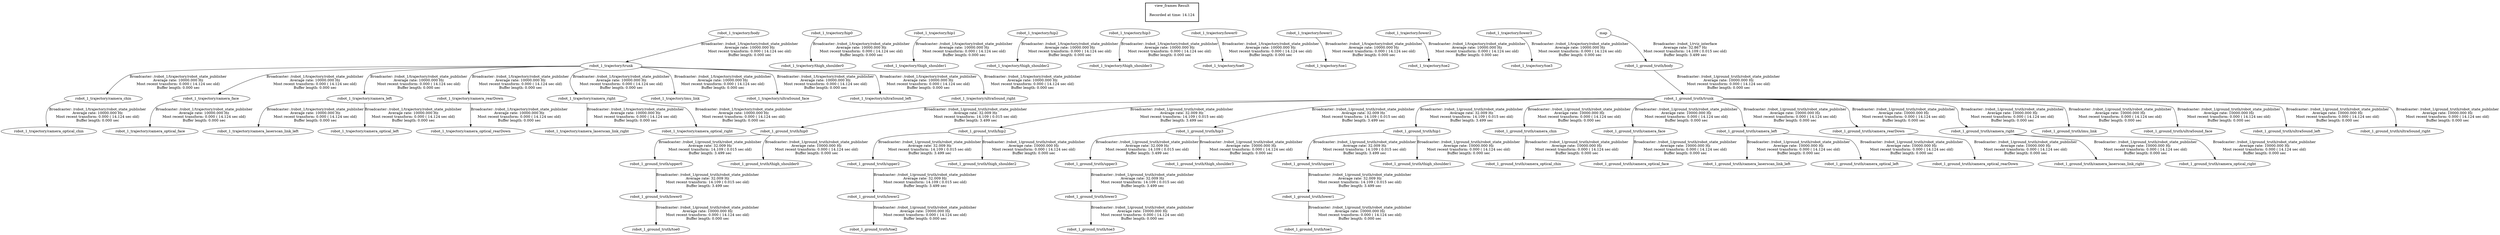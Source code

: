 digraph G {
"robot_1_trajectory/trunk" -> "robot_1_trajectory/camera_chin"[label="Broadcaster: /robot_1/trajectory/robot_state_publisher\nAverage rate: 10000.000 Hz\nMost recent transform: 0.000 ( 14.124 sec old)\nBuffer length: 0.000 sec\n"];
"robot_1_trajectory/body" -> "robot_1_trajectory/trunk"[label="Broadcaster: /robot_1/trajectory/robot_state_publisher\nAverage rate: 10000.000 Hz\nMost recent transform: 0.000 ( 14.124 sec old)\nBuffer length: 0.000 sec\n"];
"robot_1_trajectory/trunk" -> "robot_1_trajectory/camera_face"[label="Broadcaster: /robot_1/trajectory/robot_state_publisher\nAverage rate: 10000.000 Hz\nMost recent transform: 0.000 ( 14.124 sec old)\nBuffer length: 0.000 sec\n"];
"robot_1_trajectory/trunk" -> "robot_1_trajectory/camera_left"[label="Broadcaster: /robot_1/trajectory/robot_state_publisher\nAverage rate: 10000.000 Hz\nMost recent transform: 0.000 ( 14.124 sec old)\nBuffer length: 0.000 sec\n"];
"robot_1_trajectory/trunk" -> "robot_1_trajectory/camera_rearDown"[label="Broadcaster: /robot_1/trajectory/robot_state_publisher\nAverage rate: 10000.000 Hz\nMost recent transform: 0.000 ( 14.124 sec old)\nBuffer length: 0.000 sec\n"];
"robot_1_trajectory/trunk" -> "robot_1_trajectory/camera_right"[label="Broadcaster: /robot_1/trajectory/robot_state_publisher\nAverage rate: 10000.000 Hz\nMost recent transform: 0.000 ( 14.124 sec old)\nBuffer length: 0.000 sec\n"];
"robot_1_trajectory/camera_left" -> "robot_1_trajectory/camera_laserscan_link_left"[label="Broadcaster: /robot_1/trajectory/robot_state_publisher\nAverage rate: 10000.000 Hz\nMost recent transform: 0.000 ( 14.124 sec old)\nBuffer length: 0.000 sec\n"];
"robot_1_trajectory/camera_right" -> "robot_1_trajectory/camera_laserscan_link_right"[label="Broadcaster: /robot_1/trajectory/robot_state_publisher\nAverage rate: 10000.000 Hz\nMost recent transform: 0.000 ( 14.124 sec old)\nBuffer length: 0.000 sec\n"];
"robot_1_trajectory/camera_chin" -> "robot_1_trajectory/camera_optical_chin"[label="Broadcaster: /robot_1/trajectory/robot_state_publisher\nAverage rate: 10000.000 Hz\nMost recent transform: 0.000 ( 14.124 sec old)\nBuffer length: 0.000 sec\n"];
"robot_1_trajectory/camera_face" -> "robot_1_trajectory/camera_optical_face"[label="Broadcaster: /robot_1/trajectory/robot_state_publisher\nAverage rate: 10000.000 Hz\nMost recent transform: 0.000 ( 14.124 sec old)\nBuffer length: 0.000 sec\n"];
"robot_1_trajectory/camera_left" -> "robot_1_trajectory/camera_optical_left"[label="Broadcaster: /robot_1/trajectory/robot_state_publisher\nAverage rate: 10000.000 Hz\nMost recent transform: 0.000 ( 14.124 sec old)\nBuffer length: 0.000 sec\n"];
"robot_1_trajectory/camera_rearDown" -> "robot_1_trajectory/camera_optical_rearDown"[label="Broadcaster: /robot_1/trajectory/robot_state_publisher\nAverage rate: 10000.000 Hz\nMost recent transform: 0.000 ( 14.124 sec old)\nBuffer length: 0.000 sec\n"];
"robot_1_trajectory/camera_right" -> "robot_1_trajectory/camera_optical_right"[label="Broadcaster: /robot_1/trajectory/robot_state_publisher\nAverage rate: 10000.000 Hz\nMost recent transform: 0.000 ( 14.124 sec old)\nBuffer length: 0.000 sec\n"];
"robot_1_trajectory/hip0" -> "robot_1_trajectory/thigh_shoulder0"[label="Broadcaster: /robot_1/trajectory/robot_state_publisher\nAverage rate: 10000.000 Hz\nMost recent transform: 0.000 ( 14.124 sec old)\nBuffer length: 0.000 sec\n"];
"robot_1_trajectory/hip1" -> "robot_1_trajectory/thigh_shoulder1"[label="Broadcaster: /robot_1/trajectory/robot_state_publisher\nAverage rate: 10000.000 Hz\nMost recent transform: 0.000 ( 14.124 sec old)\nBuffer length: 0.000 sec\n"];
"robot_1_trajectory/hip2" -> "robot_1_trajectory/thigh_shoulder2"[label="Broadcaster: /robot_1/trajectory/robot_state_publisher\nAverage rate: 10000.000 Hz\nMost recent transform: 0.000 ( 14.124 sec old)\nBuffer length: 0.000 sec\n"];
"robot_1_trajectory/hip3" -> "robot_1_trajectory/thigh_shoulder3"[label="Broadcaster: /robot_1/trajectory/robot_state_publisher\nAverage rate: 10000.000 Hz\nMost recent transform: 0.000 ( 14.124 sec old)\nBuffer length: 0.000 sec\n"];
"robot_1_trajectory/trunk" -> "robot_1_trajectory/imu_link"[label="Broadcaster: /robot_1/trajectory/robot_state_publisher\nAverage rate: 10000.000 Hz\nMost recent transform: 0.000 ( 14.124 sec old)\nBuffer length: 0.000 sec\n"];
"robot_1_trajectory/lower0" -> "robot_1_trajectory/toe0"[label="Broadcaster: /robot_1/trajectory/robot_state_publisher\nAverage rate: 10000.000 Hz\nMost recent transform: 0.000 ( 14.124 sec old)\nBuffer length: 0.000 sec\n"];
"robot_1_trajectory/lower1" -> "robot_1_trajectory/toe1"[label="Broadcaster: /robot_1/trajectory/robot_state_publisher\nAverage rate: 10000.000 Hz\nMost recent transform: 0.000 ( 14.124 sec old)\nBuffer length: 0.000 sec\n"];
"robot_1_trajectory/lower2" -> "robot_1_trajectory/toe2"[label="Broadcaster: /robot_1/trajectory/robot_state_publisher\nAverage rate: 10000.000 Hz\nMost recent transform: 0.000 ( 14.124 sec old)\nBuffer length: 0.000 sec\n"];
"robot_1_trajectory/lower3" -> "robot_1_trajectory/toe3"[label="Broadcaster: /robot_1/trajectory/robot_state_publisher\nAverage rate: 10000.000 Hz\nMost recent transform: 0.000 ( 14.124 sec old)\nBuffer length: 0.000 sec\n"];
"robot_1_trajectory/trunk" -> "robot_1_trajectory/ultraSound_face"[label="Broadcaster: /robot_1/trajectory/robot_state_publisher\nAverage rate: 10000.000 Hz\nMost recent transform: 0.000 ( 14.124 sec old)\nBuffer length: 0.000 sec\n"];
"robot_1_trajectory/trunk" -> "robot_1_trajectory/ultraSound_left"[label="Broadcaster: /robot_1/trajectory/robot_state_publisher\nAverage rate: 10000.000 Hz\nMost recent transform: 0.000 ( 14.124 sec old)\nBuffer length: 0.000 sec\n"];
"robot_1_trajectory/trunk" -> "robot_1_trajectory/ultraSound_right"[label="Broadcaster: /robot_1/trajectory/robot_state_publisher\nAverage rate: 10000.000 Hz\nMost recent transform: 0.000 ( 14.124 sec old)\nBuffer length: 0.000 sec\n"];
"map" -> "robot_1_ground_truth/body"[label="Broadcaster: /robot_1/rviz_interface\nAverage rate: 32.867 Hz\nMost recent transform: 14.109 ( 0.015 sec old)\nBuffer length: 3.499 sec\n"];
"robot_1_ground_truth/hip0" -> "robot_1_ground_truth/upper0"[label="Broadcaster: /robot_1/ground_truth/robot_state_publisher\nAverage rate: 32.009 Hz\nMost recent transform: 14.109 ( 0.015 sec old)\nBuffer length: 3.499 sec\n"];
"robot_1_ground_truth/trunk" -> "robot_1_ground_truth/hip0"[label="Broadcaster: /robot_1/ground_truth/robot_state_publisher\nAverage rate: 32.009 Hz\nMost recent transform: 14.109 ( 0.015 sec old)\nBuffer length: 3.499 sec\n"];
"robot_1_ground_truth/upper0" -> "robot_1_ground_truth/lower0"[label="Broadcaster: /robot_1/ground_truth/robot_state_publisher\nAverage rate: 32.009 Hz\nMost recent transform: 14.109 ( 0.015 sec old)\nBuffer length: 3.499 sec\n"];
"robot_1_ground_truth/trunk" -> "robot_1_ground_truth/hip2"[label="Broadcaster: /robot_1/ground_truth/robot_state_publisher\nAverage rate: 32.009 Hz\nMost recent transform: 14.109 ( 0.015 sec old)\nBuffer length: 3.499 sec\n"];
"robot_1_ground_truth/body" -> "robot_1_ground_truth/trunk"[label="Broadcaster: /robot_1/ground_truth/robot_state_publisher\nAverage rate: 10000.000 Hz\nMost recent transform: 0.000 ( 14.124 sec old)\nBuffer length: 0.000 sec\n"];
"robot_1_ground_truth/trunk" -> "robot_1_ground_truth/hip3"[label="Broadcaster: /robot_1/ground_truth/robot_state_publisher\nAverage rate: 32.009 Hz\nMost recent transform: 14.109 ( 0.015 sec old)\nBuffer length: 3.499 sec\n"];
"robot_1_ground_truth/hip1" -> "robot_1_ground_truth/upper1"[label="Broadcaster: /robot_1/ground_truth/robot_state_publisher\nAverage rate: 32.009 Hz\nMost recent transform: 14.109 ( 0.015 sec old)\nBuffer length: 3.499 sec\n"];
"robot_1_ground_truth/trunk" -> "robot_1_ground_truth/hip1"[label="Broadcaster: /robot_1/ground_truth/robot_state_publisher\nAverage rate: 32.009 Hz\nMost recent transform: 14.109 ( 0.015 sec old)\nBuffer length: 3.499 sec\n"];
"robot_1_ground_truth/upper1" -> "robot_1_ground_truth/lower1"[label="Broadcaster: /robot_1/ground_truth/robot_state_publisher\nAverage rate: 32.009 Hz\nMost recent transform: 14.109 ( 0.015 sec old)\nBuffer length: 3.499 sec\n"];
"robot_1_ground_truth/hip2" -> "robot_1_ground_truth/upper2"[label="Broadcaster: /robot_1/ground_truth/robot_state_publisher\nAverage rate: 32.009 Hz\nMost recent transform: 14.109 ( 0.015 sec old)\nBuffer length: 3.499 sec\n"];
"robot_1_ground_truth/upper2" -> "robot_1_ground_truth/lower2"[label="Broadcaster: /robot_1/ground_truth/robot_state_publisher\nAverage rate: 32.009 Hz\nMost recent transform: 14.109 ( 0.015 sec old)\nBuffer length: 3.499 sec\n"];
"robot_1_ground_truth/hip3" -> "robot_1_ground_truth/upper3"[label="Broadcaster: /robot_1/ground_truth/robot_state_publisher\nAverage rate: 32.009 Hz\nMost recent transform: 14.109 ( 0.015 sec old)\nBuffer length: 3.499 sec\n"];
"robot_1_ground_truth/upper3" -> "robot_1_ground_truth/lower3"[label="Broadcaster: /robot_1/ground_truth/robot_state_publisher\nAverage rate: 32.009 Hz\nMost recent transform: 14.109 ( 0.015 sec old)\nBuffer length: 3.499 sec\n"];
"robot_1_ground_truth/trunk" -> "robot_1_ground_truth/camera_chin"[label="Broadcaster: /robot_1/ground_truth/robot_state_publisher\nAverage rate: 10000.000 Hz\nMost recent transform: 0.000 ( 14.124 sec old)\nBuffer length: 0.000 sec\n"];
"robot_1_ground_truth/trunk" -> "robot_1_ground_truth/camera_face"[label="Broadcaster: /robot_1/ground_truth/robot_state_publisher\nAverage rate: 10000.000 Hz\nMost recent transform: 0.000 ( 14.124 sec old)\nBuffer length: 0.000 sec\n"];
"robot_1_ground_truth/trunk" -> "robot_1_ground_truth/camera_left"[label="Broadcaster: /robot_1/ground_truth/robot_state_publisher\nAverage rate: 10000.000 Hz\nMost recent transform: 0.000 ( 14.124 sec old)\nBuffer length: 0.000 sec\n"];
"robot_1_ground_truth/trunk" -> "robot_1_ground_truth/camera_rearDown"[label="Broadcaster: /robot_1/ground_truth/robot_state_publisher\nAverage rate: 10000.000 Hz\nMost recent transform: 0.000 ( 14.124 sec old)\nBuffer length: 0.000 sec\n"];
"robot_1_ground_truth/trunk" -> "robot_1_ground_truth/camera_right"[label="Broadcaster: /robot_1/ground_truth/robot_state_publisher\nAverage rate: 10000.000 Hz\nMost recent transform: 0.000 ( 14.124 sec old)\nBuffer length: 0.000 sec\n"];
"robot_1_ground_truth/camera_left" -> "robot_1_ground_truth/camera_laserscan_link_left"[label="Broadcaster: /robot_1/ground_truth/robot_state_publisher\nAverage rate: 10000.000 Hz\nMost recent transform: 0.000 ( 14.124 sec old)\nBuffer length: 0.000 sec\n"];
"robot_1_ground_truth/camera_right" -> "robot_1_ground_truth/camera_laserscan_link_right"[label="Broadcaster: /robot_1/ground_truth/robot_state_publisher\nAverage rate: 10000.000 Hz\nMost recent transform: 0.000 ( 14.124 sec old)\nBuffer length: 0.000 sec\n"];
"robot_1_ground_truth/camera_chin" -> "robot_1_ground_truth/camera_optical_chin"[label="Broadcaster: /robot_1/ground_truth/robot_state_publisher\nAverage rate: 10000.000 Hz\nMost recent transform: 0.000 ( 14.124 sec old)\nBuffer length: 0.000 sec\n"];
"robot_1_ground_truth/camera_face" -> "robot_1_ground_truth/camera_optical_face"[label="Broadcaster: /robot_1/ground_truth/robot_state_publisher\nAverage rate: 10000.000 Hz\nMost recent transform: 0.000 ( 14.124 sec old)\nBuffer length: 0.000 sec\n"];
"robot_1_ground_truth/camera_left" -> "robot_1_ground_truth/camera_optical_left"[label="Broadcaster: /robot_1/ground_truth/robot_state_publisher\nAverage rate: 10000.000 Hz\nMost recent transform: 0.000 ( 14.124 sec old)\nBuffer length: 0.000 sec\n"];
"robot_1_ground_truth/camera_rearDown" -> "robot_1_ground_truth/camera_optical_rearDown"[label="Broadcaster: /robot_1/ground_truth/robot_state_publisher\nAverage rate: 10000.000 Hz\nMost recent transform: 0.000 ( 14.124 sec old)\nBuffer length: 0.000 sec\n"];
"robot_1_ground_truth/camera_right" -> "robot_1_ground_truth/camera_optical_right"[label="Broadcaster: /robot_1/ground_truth/robot_state_publisher\nAverage rate: 10000.000 Hz\nMost recent transform: 0.000 ( 14.124 sec old)\nBuffer length: 0.000 sec\n"];
"robot_1_ground_truth/hip0" -> "robot_1_ground_truth/thigh_shoulder0"[label="Broadcaster: /robot_1/ground_truth/robot_state_publisher\nAverage rate: 10000.000 Hz\nMost recent transform: 0.000 ( 14.124 sec old)\nBuffer length: 0.000 sec\n"];
"robot_1_ground_truth/hip1" -> "robot_1_ground_truth/thigh_shoulder1"[label="Broadcaster: /robot_1/ground_truth/robot_state_publisher\nAverage rate: 10000.000 Hz\nMost recent transform: 0.000 ( 14.124 sec old)\nBuffer length: 0.000 sec\n"];
"robot_1_ground_truth/hip2" -> "robot_1_ground_truth/thigh_shoulder2"[label="Broadcaster: /robot_1/ground_truth/robot_state_publisher\nAverage rate: 10000.000 Hz\nMost recent transform: 0.000 ( 14.124 sec old)\nBuffer length: 0.000 sec\n"];
"robot_1_ground_truth/hip3" -> "robot_1_ground_truth/thigh_shoulder3"[label="Broadcaster: /robot_1/ground_truth/robot_state_publisher\nAverage rate: 10000.000 Hz\nMost recent transform: 0.000 ( 14.124 sec old)\nBuffer length: 0.000 sec\n"];
"robot_1_ground_truth/trunk" -> "robot_1_ground_truth/imu_link"[label="Broadcaster: /robot_1/ground_truth/robot_state_publisher\nAverage rate: 10000.000 Hz\nMost recent transform: 0.000 ( 14.124 sec old)\nBuffer length: 0.000 sec\n"];
"robot_1_ground_truth/lower0" -> "robot_1_ground_truth/toe0"[label="Broadcaster: /robot_1/ground_truth/robot_state_publisher\nAverage rate: 10000.000 Hz\nMost recent transform: 0.000 ( 14.124 sec old)\nBuffer length: 0.000 sec\n"];
"robot_1_ground_truth/lower1" -> "robot_1_ground_truth/toe1"[label="Broadcaster: /robot_1/ground_truth/robot_state_publisher\nAverage rate: 10000.000 Hz\nMost recent transform: 0.000 ( 14.124 sec old)\nBuffer length: 0.000 sec\n"];
"robot_1_ground_truth/lower2" -> "robot_1_ground_truth/toe2"[label="Broadcaster: /robot_1/ground_truth/robot_state_publisher\nAverage rate: 10000.000 Hz\nMost recent transform: 0.000 ( 14.124 sec old)\nBuffer length: 0.000 sec\n"];
"robot_1_ground_truth/lower3" -> "robot_1_ground_truth/toe3"[label="Broadcaster: /robot_1/ground_truth/robot_state_publisher\nAverage rate: 10000.000 Hz\nMost recent transform: 0.000 ( 14.124 sec old)\nBuffer length: 0.000 sec\n"];
"robot_1_ground_truth/trunk" -> "robot_1_ground_truth/ultraSound_face"[label="Broadcaster: /robot_1/ground_truth/robot_state_publisher\nAverage rate: 10000.000 Hz\nMost recent transform: 0.000 ( 14.124 sec old)\nBuffer length: 0.000 sec\n"];
"robot_1_ground_truth/trunk" -> "robot_1_ground_truth/ultraSound_left"[label="Broadcaster: /robot_1/ground_truth/robot_state_publisher\nAverage rate: 10000.000 Hz\nMost recent transform: 0.000 ( 14.124 sec old)\nBuffer length: 0.000 sec\n"];
"robot_1_ground_truth/trunk" -> "robot_1_ground_truth/ultraSound_right"[label="Broadcaster: /robot_1/ground_truth/robot_state_publisher\nAverage rate: 10000.000 Hz\nMost recent transform: 0.000 ( 14.124 sec old)\nBuffer length: 0.000 sec\n"];
edge [style=invis];
 subgraph cluster_legend { style=bold; color=black; label ="view_frames Result";
"Recorded at time: 14.124"[ shape=plaintext ] ;
 }->"robot_1_trajectory/body";
edge [style=invis];
 subgraph cluster_legend { style=bold; color=black; label ="view_frames Result";
"Recorded at time: 14.124"[ shape=plaintext ] ;
 }->"robot_1_trajectory/hip0";
edge [style=invis];
 subgraph cluster_legend { style=bold; color=black; label ="view_frames Result";
"Recorded at time: 14.124"[ shape=plaintext ] ;
 }->"robot_1_trajectory/hip1";
edge [style=invis];
 subgraph cluster_legend { style=bold; color=black; label ="view_frames Result";
"Recorded at time: 14.124"[ shape=plaintext ] ;
 }->"robot_1_trajectory/hip2";
edge [style=invis];
 subgraph cluster_legend { style=bold; color=black; label ="view_frames Result";
"Recorded at time: 14.124"[ shape=plaintext ] ;
 }->"robot_1_trajectory/hip3";
edge [style=invis];
 subgraph cluster_legend { style=bold; color=black; label ="view_frames Result";
"Recorded at time: 14.124"[ shape=plaintext ] ;
 }->"robot_1_trajectory/lower0";
edge [style=invis];
 subgraph cluster_legend { style=bold; color=black; label ="view_frames Result";
"Recorded at time: 14.124"[ shape=plaintext ] ;
 }->"robot_1_trajectory/lower1";
edge [style=invis];
 subgraph cluster_legend { style=bold; color=black; label ="view_frames Result";
"Recorded at time: 14.124"[ shape=plaintext ] ;
 }->"robot_1_trajectory/lower2";
edge [style=invis];
 subgraph cluster_legend { style=bold; color=black; label ="view_frames Result";
"Recorded at time: 14.124"[ shape=plaintext ] ;
 }->"robot_1_trajectory/lower3";
edge [style=invis];
 subgraph cluster_legend { style=bold; color=black; label ="view_frames Result";
"Recorded at time: 14.124"[ shape=plaintext ] ;
 }->"map";
}